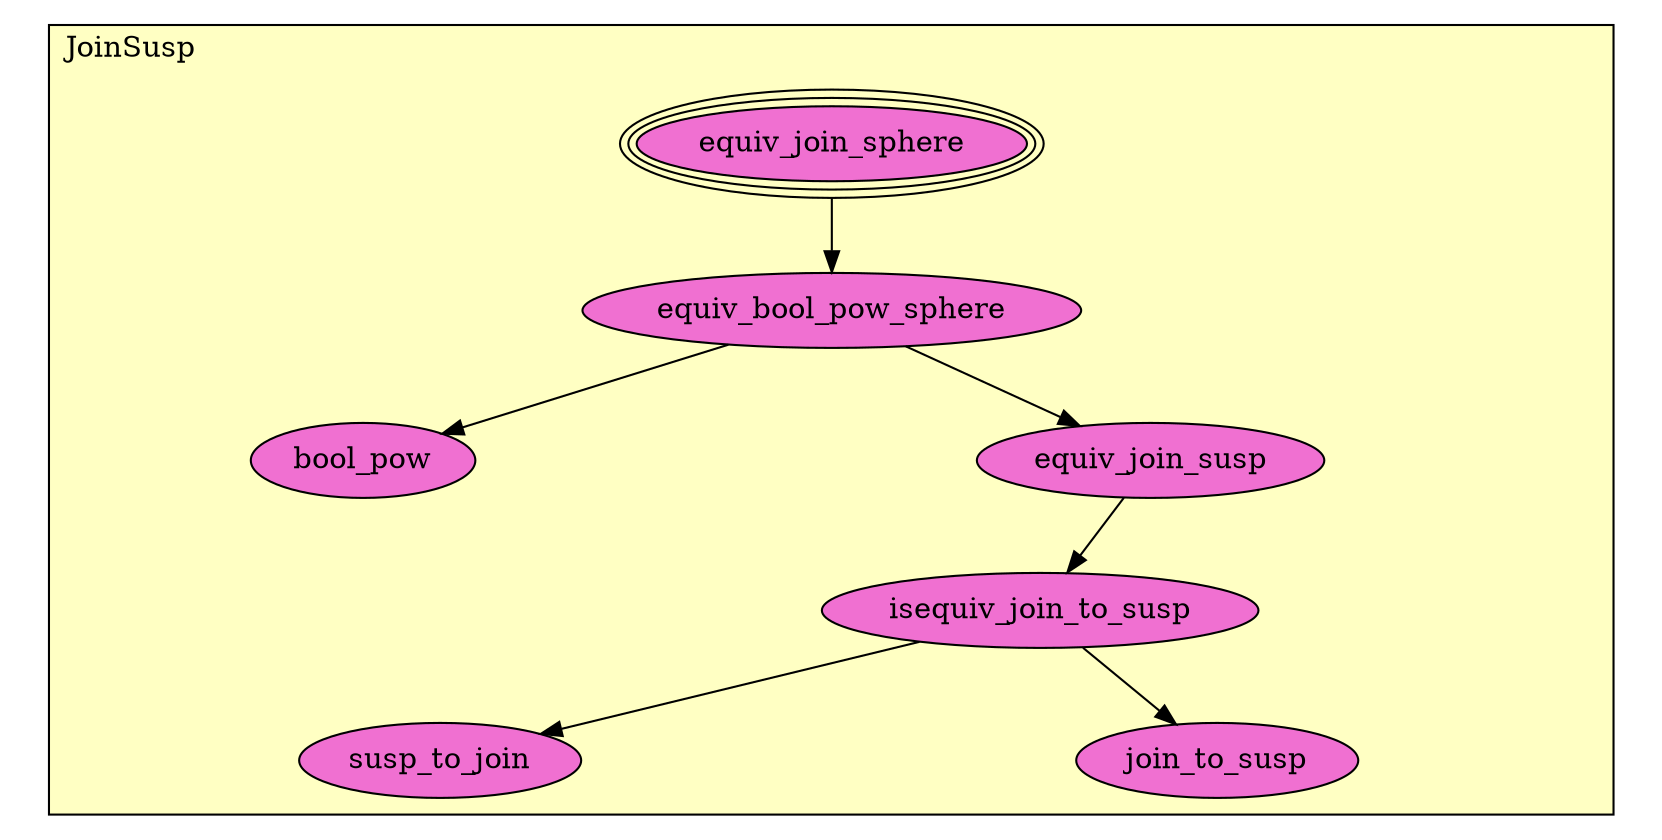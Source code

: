 digraph HoTT_Homotopy_Join_JoinSusp {
  graph [ratio=0.5]
  node [style=filled]
JoinSusp_equiv_join_sphere [label="equiv_join_sphere", URL=<JoinSusp.html#equiv_join_sphere>, peripheries=3, fillcolor="#F070D1"] ;
JoinSusp_equiv_bool_pow_sphere [label="equiv_bool_pow_sphere", URL=<JoinSusp.html#equiv_bool_pow_sphere>, fillcolor="#F070D1"] ;
JoinSusp_bool_pow [label="bool_pow", URL=<JoinSusp.html#bool_pow>, fillcolor="#F070D1"] ;
JoinSusp_equiv_join_susp [label="equiv_join_susp", URL=<JoinSusp.html#equiv_join_susp>, fillcolor="#F070D1"] ;
JoinSusp_isequiv_join_to_susp [label="isequiv_join_to_susp", URL=<JoinSusp.html#isequiv_join_to_susp>, fillcolor="#F070D1"] ;
JoinSusp_susp_to_join [label="susp_to_join", URL=<JoinSusp.html#susp_to_join>, fillcolor="#F070D1"] ;
JoinSusp_join_to_susp [label="join_to_susp", URL=<JoinSusp.html#join_to_susp>, fillcolor="#F070D1"] ;
  JoinSusp_equiv_join_sphere -> JoinSusp_equiv_bool_pow_sphere [] ;
  JoinSusp_equiv_bool_pow_sphere -> JoinSusp_bool_pow [] ;
  JoinSusp_equiv_bool_pow_sphere -> JoinSusp_equiv_join_susp [] ;
  JoinSusp_equiv_join_susp -> JoinSusp_isequiv_join_to_susp [] ;
  JoinSusp_isequiv_join_to_susp -> JoinSusp_susp_to_join [] ;
  JoinSusp_isequiv_join_to_susp -> JoinSusp_join_to_susp [] ;
subgraph cluster_JoinSusp { label="JoinSusp"; fillcolor="#FFFFC3"; labeljust=l; style=filled 
JoinSusp_join_to_susp; JoinSusp_susp_to_join; JoinSusp_isequiv_join_to_susp; JoinSusp_equiv_join_susp; JoinSusp_bool_pow; JoinSusp_equiv_bool_pow_sphere; JoinSusp_equiv_join_sphere; };
} /* END */
